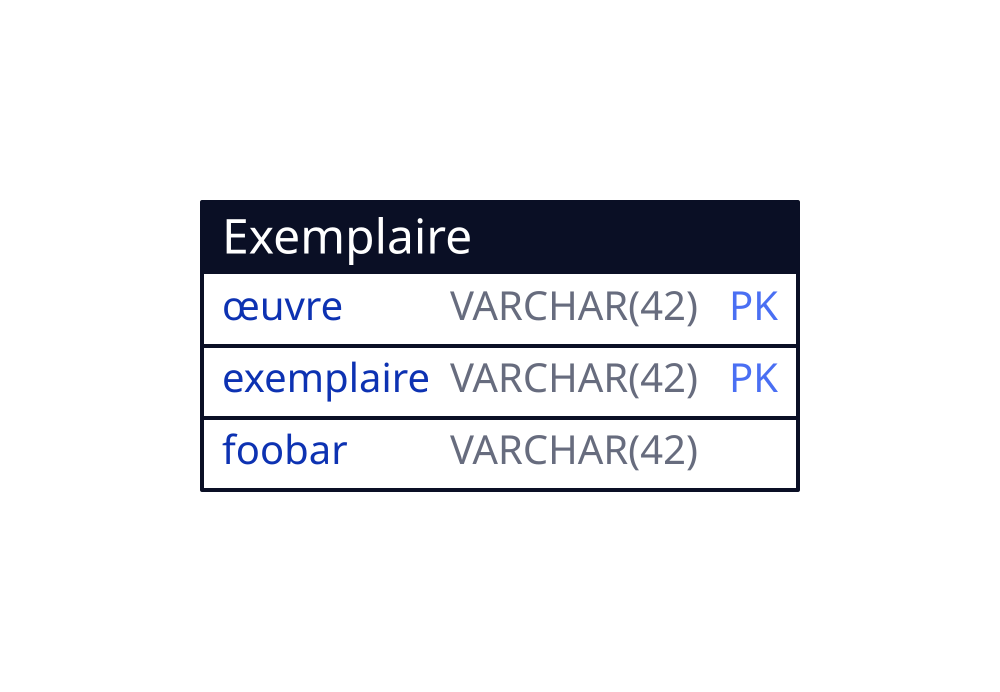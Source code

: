 "Exemplaire": { shape: sql_table
  "œuvre":      VARCHAR(42) {constraint: PK}
  "exemplaire": VARCHAR(42) {constraint: PK}
  "foobar":     VARCHAR(42) 
}

